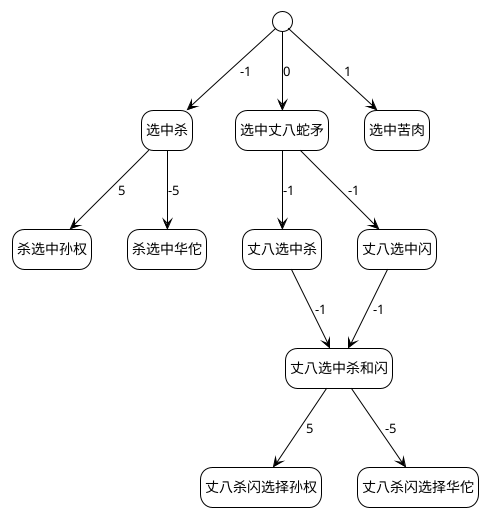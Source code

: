 @startuml
!theme plain

hide empty description

[*] --> 选中杀: -1
[*] --> 选中丈八蛇矛: 0
[*] --> 选中苦肉: 1
选中杀 --> 杀选中孙权: 5
选中杀 --> 杀选中华佗: -5
选中丈八蛇矛 --> 丈八选中杀: -1
选中丈八蛇矛 --> 丈八选中闪: -1
丈八选中杀 --> 丈八选中杀和闪: -1
丈八选中闪 --> 丈八选中杀和闪: -1
丈八选中杀和闪 --> 丈八杀闪选择孙权: 5
丈八选中杀和闪 --> 丈八杀闪选择华佗: -5

@enduml
